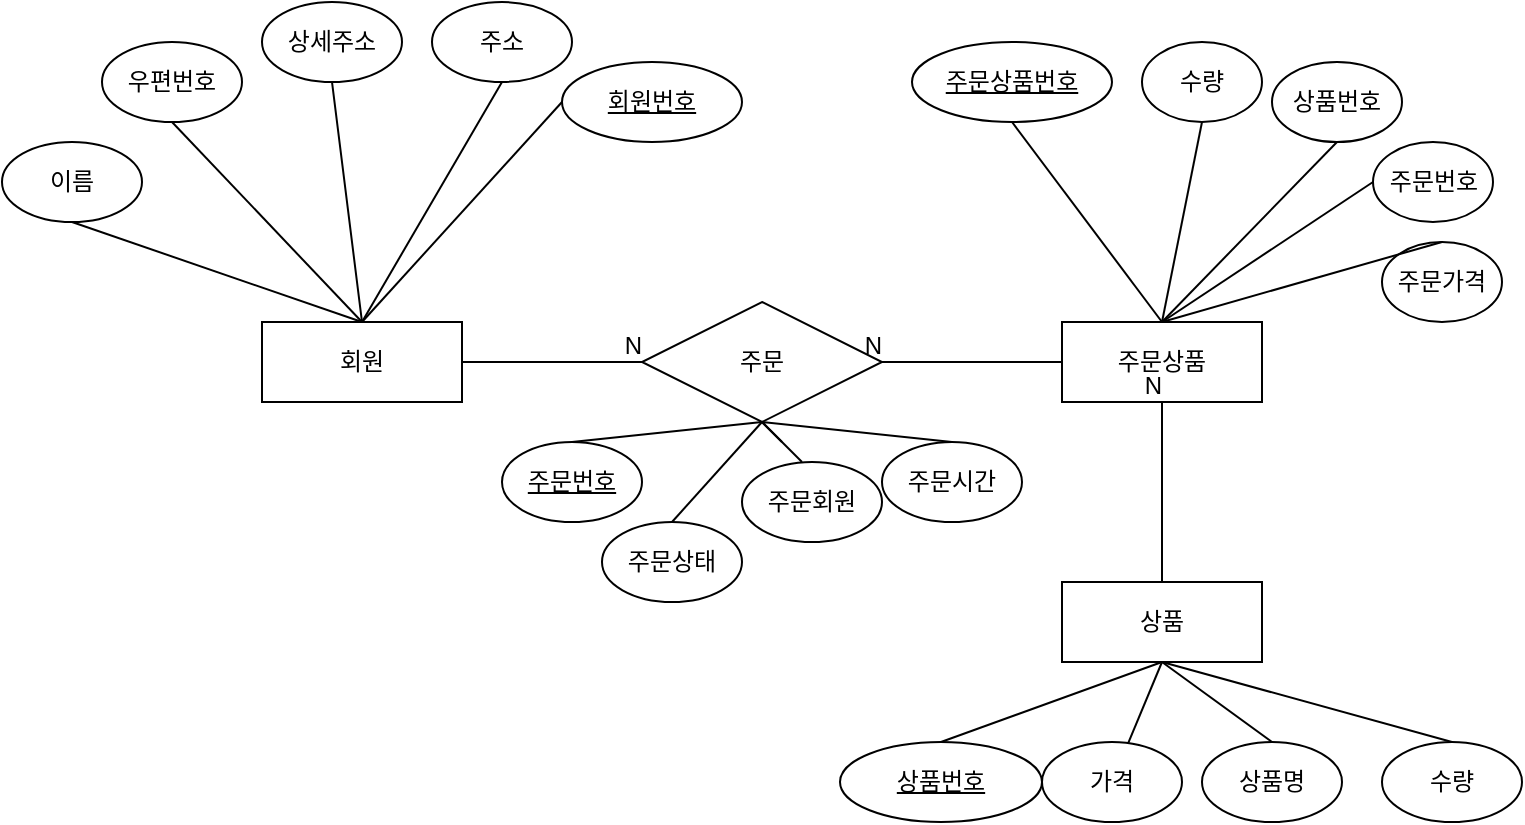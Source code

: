 <mxfile>
    <diagram id="DZ_O7o1M8NbyQAFm1BKd" name="개념적 설계">
        <mxGraphModel dx="1418" dy="1846" grid="1" gridSize="10" guides="1" tooltips="1" connect="1" arrows="1" fold="1" page="1" pageScale="1" pageWidth="850" pageHeight="1100" math="0" shadow="0">
            <root>
                <mxCell id="0"/>
                <mxCell id="1" parent="0"/>
                <mxCell id="2" value="회원" style="whiteSpace=wrap;html=1;align=center;" parent="1" vertex="1">
                    <mxGeometry y="-550" width="100" height="40" as="geometry"/>
                </mxCell>
                <mxCell id="4" value="회원번호" style="ellipse;whiteSpace=wrap;html=1;align=center;fontStyle=4;direction=south;" parent="1" vertex="1">
                    <mxGeometry x="150" y="-680" width="90" height="40" as="geometry"/>
                </mxCell>
                <mxCell id="5" value="" style="endArrow=none;html=1;rounded=0;exitX=0.5;exitY=1;exitDx=0;exitDy=0;entryX=0.5;entryY=0;entryDx=0;entryDy=0;" parent="1" source="4" target="2" edge="1">
                    <mxGeometry relative="1" as="geometry">
                        <mxPoint x="-40" y="-630" as="sourcePoint"/>
                        <mxPoint x="120" y="-630" as="targetPoint"/>
                    </mxGeometry>
                </mxCell>
                <mxCell id="10" value="상세주소" style="ellipse;whiteSpace=wrap;html=1;align=center;" parent="1" vertex="1">
                    <mxGeometry y="-710" width="70" height="40" as="geometry"/>
                </mxCell>
                <mxCell id="11" value="우편번호" style="ellipse;whiteSpace=wrap;html=1;align=center;" parent="1" vertex="1">
                    <mxGeometry x="-80" y="-690" width="70" height="40" as="geometry"/>
                </mxCell>
                <mxCell id="12" value="이름" style="ellipse;whiteSpace=wrap;html=1;align=center;" parent="1" vertex="1">
                    <mxGeometry x="-130" y="-640" width="70" height="40" as="geometry"/>
                </mxCell>
                <mxCell id="13" value="주소" style="ellipse;whiteSpace=wrap;html=1;align=center;" parent="1" vertex="1">
                    <mxGeometry x="85" y="-710" width="70" height="40" as="geometry"/>
                </mxCell>
                <mxCell id="15" value="" style="endArrow=none;html=1;rounded=0;exitX=0.5;exitY=0;exitDx=0;exitDy=0;entryX=0.5;entryY=1;entryDx=0;entryDy=0;" parent="1" source="2" target="13" edge="1">
                    <mxGeometry relative="1" as="geometry">
                        <mxPoint x="120" y="-400" as="sourcePoint"/>
                        <mxPoint x="280" y="-400" as="targetPoint"/>
                    </mxGeometry>
                </mxCell>
                <mxCell id="16" value="" style="endArrow=none;html=1;rounded=0;entryX=0.5;entryY=1;entryDx=0;entryDy=0;exitX=0.5;exitY=0;exitDx=0;exitDy=0;" parent="1" source="2" target="10" edge="1">
                    <mxGeometry relative="1" as="geometry">
                        <mxPoint x="30" y="-660" as="sourcePoint"/>
                        <mxPoint x="155" y="-630" as="targetPoint"/>
                    </mxGeometry>
                </mxCell>
                <mxCell id="17" value="" style="endArrow=none;html=1;rounded=0;exitX=0.5;exitY=1;exitDx=0;exitDy=0;entryX=0.5;entryY=0;entryDx=0;entryDy=0;" parent="1" source="12" target="2" edge="1">
                    <mxGeometry relative="1" as="geometry">
                        <mxPoint x="-100" y="-640" as="sourcePoint"/>
                        <mxPoint x="15" y="-620" as="targetPoint"/>
                    </mxGeometry>
                </mxCell>
                <mxCell id="20" value="" style="endArrow=none;html=1;rounded=0;entryX=0.5;entryY=1;entryDx=0;entryDy=0;exitX=0.5;exitY=0;exitDx=0;exitDy=0;" parent="1" source="2" target="11" edge="1">
                    <mxGeometry relative="1" as="geometry">
                        <mxPoint x="30" y="-660" as="sourcePoint"/>
                        <mxPoint x="280" y="-400" as="targetPoint"/>
                    </mxGeometry>
                </mxCell>
                <mxCell id="21" value="상품" style="whiteSpace=wrap;html=1;align=center;" parent="1" vertex="1">
                    <mxGeometry x="400" y="-420" width="100" height="40" as="geometry"/>
                </mxCell>
                <mxCell id="22" value="상품번호" style="ellipse;whiteSpace=wrap;html=1;align=center;fontStyle=4;" parent="1" vertex="1">
                    <mxGeometry x="289" y="-340" width="101" height="40" as="geometry"/>
                </mxCell>
                <mxCell id="24" value="상품명" style="ellipse;whiteSpace=wrap;html=1;align=center;" parent="1" vertex="1">
                    <mxGeometry x="470" y="-340" width="70" height="40" as="geometry"/>
                </mxCell>
                <mxCell id="25" value="수량" style="ellipse;whiteSpace=wrap;html=1;align=center;" parent="1" vertex="1">
                    <mxGeometry x="560" y="-340" width="70" height="40" as="geometry"/>
                </mxCell>
                <mxCell id="30" value="" style="endArrow=none;html=1;rounded=0;exitX=0.5;exitY=0;exitDx=0;exitDy=0;entryX=0.5;entryY=1;entryDx=0;entryDy=0;" parent="1" source="22" target="21" edge="1">
                    <mxGeometry relative="1" as="geometry">
                        <mxPoint x="161" y="-271" as="sourcePoint"/>
                        <mxPoint x="321" y="-271" as="targetPoint"/>
                    </mxGeometry>
                </mxCell>
                <mxCell id="31" value="" style="endArrow=none;html=1;rounded=0;entryX=0.5;entryY=0;entryDx=0;entryDy=0;exitX=0.5;exitY=1;exitDx=0;exitDy=0;" parent="1" source="21" target="25" edge="1">
                    <mxGeometry relative="1" as="geometry">
                        <mxPoint x="550" y="-370" as="sourcePoint"/>
                        <mxPoint x="526" y="-250" as="targetPoint"/>
                    </mxGeometry>
                </mxCell>
                <mxCell id="32" value="" style="endArrow=none;html=1;rounded=0;exitX=0.5;exitY=0;exitDx=0;exitDy=0;entryX=0.5;entryY=1;entryDx=0;entryDy=0;" parent="1" source="24" target="21" edge="1">
                    <mxGeometry relative="1" as="geometry">
                        <mxPoint x="371" y="-260" as="sourcePoint"/>
                        <mxPoint x="416" y="-270" as="targetPoint"/>
                    </mxGeometry>
                </mxCell>
                <mxCell id="33" value="가격" style="ellipse;whiteSpace=wrap;html=1;align=center;" parent="1" vertex="1">
                    <mxGeometry x="390" y="-340" width="70" height="40" as="geometry"/>
                </mxCell>
                <mxCell id="34" value="" style="endArrow=none;html=1;rounded=0;entryX=0.5;entryY=1;entryDx=0;entryDy=0;" parent="1" source="33" target="21" edge="1">
                    <mxGeometry relative="1" as="geometry">
                        <mxPoint x="336" y="-240" as="sourcePoint"/>
                        <mxPoint x="421" y="-250" as="targetPoint"/>
                    </mxGeometry>
                </mxCell>
                <mxCell id="35" value="주문" style="shape=rhombus;perimeter=rhombusPerimeter;whiteSpace=wrap;html=1;align=center;" parent="1" vertex="1">
                    <mxGeometry x="190" y="-560" width="120" height="60" as="geometry"/>
                </mxCell>
                <mxCell id="36" value="주문상품" style="whiteSpace=wrap;html=1;align=center;" parent="1" vertex="1">
                    <mxGeometry x="400" y="-550" width="100" height="40" as="geometry"/>
                </mxCell>
                <mxCell id="37" value="주문상품번호" style="ellipse;whiteSpace=wrap;html=1;align=center;fontStyle=4;" parent="1" vertex="1">
                    <mxGeometry x="325" y="-690" width="100" height="40" as="geometry"/>
                </mxCell>
                <mxCell id="38" value="상품번호" style="ellipse;whiteSpace=wrap;html=1;align=center;" parent="1" vertex="1">
                    <mxGeometry x="505" y="-680" width="65" height="40" as="geometry"/>
                </mxCell>
                <mxCell id="39" value="주문가격" style="ellipse;whiteSpace=wrap;html=1;align=center;" parent="1" vertex="1">
                    <mxGeometry x="560" y="-590" width="60" height="40" as="geometry"/>
                </mxCell>
                <mxCell id="40" value="수량" style="ellipse;whiteSpace=wrap;html=1;align=center;" parent="1" vertex="1">
                    <mxGeometry x="440" y="-690" width="60" height="40" as="geometry"/>
                </mxCell>
                <mxCell id="41" value="" style="endArrow=none;html=1;rounded=0;exitX=0.5;exitY=1;exitDx=0;exitDy=0;entryX=0.5;entryY=0;entryDx=0;entryDy=0;" parent="1" source="37" target="36" edge="1">
                    <mxGeometry relative="1" as="geometry">
                        <mxPoint x="355.5" y="-669.95" as="sourcePoint"/>
                        <mxPoint x="421" y="-550" as="targetPoint"/>
                    </mxGeometry>
                </mxCell>
                <mxCell id="42" value="" style="endArrow=none;html=1;rounded=0;exitX=0.5;exitY=0;exitDx=0;exitDy=0;entryX=0.5;entryY=1;entryDx=0;entryDy=0;" parent="1" source="36" target="40" edge="1">
                    <mxGeometry relative="1" as="geometry">
                        <mxPoint x="205.5" y="-569.95" as="sourcePoint"/>
                        <mxPoint x="205.5" y="-539.95" as="targetPoint"/>
                    </mxGeometry>
                </mxCell>
                <mxCell id="43" value="주문번호" style="ellipse;whiteSpace=wrap;html=1;align=center;" parent="1" vertex="1">
                    <mxGeometry x="555.5" y="-640" width="60" height="40" as="geometry"/>
                </mxCell>
                <mxCell id="44" value="" style="endArrow=none;html=1;rounded=0;entryX=0.5;entryY=1;entryDx=0;entryDy=0;exitX=0.5;exitY=0;exitDx=0;exitDy=0;" parent="1" source="36" target="38" edge="1">
                    <mxGeometry relative="1" as="geometry">
                        <mxPoint x="450" y="-510" as="sourcePoint"/>
                        <mxPoint x="55.5" y="-459.95" as="targetPoint"/>
                    </mxGeometry>
                </mxCell>
                <mxCell id="45" value="" style="endArrow=none;html=1;rounded=0;entryX=0;entryY=0.5;entryDx=0;entryDy=0;exitX=0.5;exitY=0;exitDx=0;exitDy=0;" parent="1" source="36" target="43" edge="1">
                    <mxGeometry relative="1" as="geometry">
                        <mxPoint x="195.5" y="-509.95" as="sourcePoint"/>
                        <mxPoint x="133" y="-459.95" as="targetPoint"/>
                    </mxGeometry>
                </mxCell>
                <mxCell id="46" value="" style="endArrow=none;html=1;rounded=0;entryX=0.5;entryY=0;entryDx=0;entryDy=0;exitX=0.5;exitY=0;exitDx=0;exitDy=0;" parent="1" source="36" target="39" edge="1">
                    <mxGeometry relative="1" as="geometry">
                        <mxPoint x="195.5" y="-509.95" as="sourcePoint"/>
                        <mxPoint x="215.5" y="-459.95" as="targetPoint"/>
                    </mxGeometry>
                </mxCell>
                <mxCell id="54" value="" style="endArrow=none;html=1;rounded=0;exitX=0;exitY=0.5;exitDx=0;exitDy=0;entryX=1;entryY=0.5;entryDx=0;entryDy=0;" parent="1" source="36" target="35" edge="1">
                    <mxGeometry relative="1" as="geometry">
                        <mxPoint x="120" y="-400" as="sourcePoint"/>
                        <mxPoint x="200" y="-420" as="targetPoint"/>
                    </mxGeometry>
                </mxCell>
                <mxCell id="55" value="N" style="resizable=0;html=1;align=right;verticalAlign=bottom;" parent="54" connectable="0" vertex="1">
                    <mxGeometry x="1" relative="1" as="geometry"/>
                </mxCell>
                <mxCell id="59" value="" style="endArrow=none;html=1;rounded=0;exitX=1;exitY=0.5;exitDx=0;exitDy=0;entryX=0;entryY=0.5;entryDx=0;entryDy=0;" parent="1" source="2" target="35" edge="1">
                    <mxGeometry relative="1" as="geometry">
                        <mxPoint x="85" y="-390" as="sourcePoint"/>
                        <mxPoint x="75" y="-480" as="targetPoint"/>
                    </mxGeometry>
                </mxCell>
                <mxCell id="60" value="N" style="resizable=0;html=1;align=right;verticalAlign=bottom;" parent="59" connectable="0" vertex="1">
                    <mxGeometry x="1" relative="1" as="geometry"/>
                </mxCell>
                <mxCell id="61" value="주문회원" style="ellipse;whiteSpace=wrap;html=1;align=center;" parent="1" vertex="1">
                    <mxGeometry x="240" y="-480" width="70" height="40" as="geometry"/>
                </mxCell>
                <mxCell id="62" value="주문시간" style="ellipse;whiteSpace=wrap;html=1;align=center;" parent="1" vertex="1">
                    <mxGeometry x="310" y="-490" width="70" height="40" as="geometry"/>
                </mxCell>
                <mxCell id="63" value="주문번호" style="ellipse;whiteSpace=wrap;html=1;align=center;fontStyle=4;direction=south;" parent="1" vertex="1">
                    <mxGeometry x="120" y="-490" width="70" height="40" as="geometry"/>
                </mxCell>
                <mxCell id="64" value="주문상태" style="ellipse;whiteSpace=wrap;html=1;align=center;" parent="1" vertex="1">
                    <mxGeometry x="170" y="-450" width="70" height="40" as="geometry"/>
                </mxCell>
                <mxCell id="Ew06TjT9QzIT3rsFXM45-64" value="" style="endArrow=none;html=1;rounded=0;exitX=0.5;exitY=1;exitDx=0;exitDy=0;entryX=0;entryY=0.5;entryDx=0;entryDy=0;" parent="1" source="35" target="63" edge="1">
                    <mxGeometry relative="1" as="geometry">
                        <mxPoint x="170" y="-400" as="sourcePoint"/>
                        <mxPoint x="70" y="-290" as="targetPoint"/>
                    </mxGeometry>
                </mxCell>
                <mxCell id="Ew06TjT9QzIT3rsFXM45-65" value="" style="endArrow=none;html=1;rounded=0;exitX=0.5;exitY=1;exitDx=0;exitDy=0;entryX=0.5;entryY=0;entryDx=0;entryDy=0;" parent="1" source="35" target="64" edge="1">
                    <mxGeometry relative="1" as="geometry">
                        <mxPoint x="260" y="-490" as="sourcePoint"/>
                        <mxPoint x="165" y="-480" as="targetPoint"/>
                    </mxGeometry>
                </mxCell>
                <mxCell id="Ew06TjT9QzIT3rsFXM45-66" value="" style="endArrow=none;html=1;rounded=0;exitX=0.5;exitY=1;exitDx=0;exitDy=0;" parent="1" source="35" edge="1">
                    <mxGeometry relative="1" as="geometry">
                        <mxPoint x="260" y="-490" as="sourcePoint"/>
                        <mxPoint x="270" y="-480" as="targetPoint"/>
                        <Array as="points">
                            <mxPoint x="260" y="-490"/>
                        </Array>
                    </mxGeometry>
                </mxCell>
                <mxCell id="Ew06TjT9QzIT3rsFXM45-67" value="" style="endArrow=none;html=1;rounded=0;exitX=0.5;exitY=1;exitDx=0;exitDy=0;entryX=0.5;entryY=0;entryDx=0;entryDy=0;" parent="1" target="62" edge="1">
                    <mxGeometry relative="1" as="geometry">
                        <mxPoint x="260" y="-490" as="sourcePoint"/>
                        <mxPoint x="285" y="-470" as="targetPoint"/>
                        <Array as="points">
                            <mxPoint x="250" y="-500"/>
                        </Array>
                    </mxGeometry>
                </mxCell>
                <mxCell id="DD4lhQ2VA8BRzrnpvD0o-69" value="" style="endArrow=none;html=1;rounded=0;exitX=0.5;exitY=0;exitDx=0;exitDy=0;entryX=0.5;entryY=1;entryDx=0;entryDy=0;" parent="1" source="21" target="36" edge="1">
                    <mxGeometry relative="1" as="geometry">
                        <mxPoint x="450" y="-470.5" as="sourcePoint"/>
                        <mxPoint x="450" y="-490" as="targetPoint"/>
                    </mxGeometry>
                </mxCell>
                <mxCell id="DD4lhQ2VA8BRzrnpvD0o-70" value="N" style="resizable=0;html=1;align=right;verticalAlign=bottom;" parent="DD4lhQ2VA8BRzrnpvD0o-69" connectable="0" vertex="1">
                    <mxGeometry x="1" relative="1" as="geometry"/>
                </mxCell>
            </root>
        </mxGraphModel>
    </diagram>
    <diagram id="utrIQKYxM-jpb5ZxT2TN" name="논리적 설계">
        <mxGraphModel dx="876" dy="746" grid="1" gridSize="10" guides="1" tooltips="1" connect="1" arrows="1" fold="1" page="1" pageScale="1" pageWidth="850" pageHeight="1100" math="0" shadow="0">
            <root>
                <mxCell id="0"/>
                <mxCell id="1" parent="0"/>
                <mxCell id="LXQ0El916hKiQ5a6mmpr-1" value="회원" style="shape=table;startSize=30;container=1;collapsible=1;childLayout=tableLayout;fixedRows=1;rowLines=0;fontStyle=1;align=center;resizeLast=1;" parent="1" vertex="1">
                    <mxGeometry x="60" y="80" width="150" height="180" as="geometry"/>
                </mxCell>
                <mxCell id="LXQ0El916hKiQ5a6mmpr-2" value="" style="shape=tableRow;horizontal=0;startSize=0;swimlaneHead=0;swimlaneBody=0;fillColor=none;collapsible=0;dropTarget=0;points=[[0,0.5],[1,0.5]];portConstraint=eastwest;top=0;left=0;right=0;bottom=0;" parent="LXQ0El916hKiQ5a6mmpr-1" vertex="1">
                    <mxGeometry y="30" width="150" height="30" as="geometry"/>
                </mxCell>
                <mxCell id="LXQ0El916hKiQ5a6mmpr-3" value="PK" style="shape=partialRectangle;connectable=0;fillColor=none;top=0;left=0;bottom=0;right=0;fontStyle=1;overflow=hidden;" parent="LXQ0El916hKiQ5a6mmpr-2" vertex="1">
                    <mxGeometry width="60" height="30" as="geometry">
                        <mxRectangle width="60" height="30" as="alternateBounds"/>
                    </mxGeometry>
                </mxCell>
                <mxCell id="LXQ0El916hKiQ5a6mmpr-4" value="회원번호" style="shape=partialRectangle;connectable=0;fillColor=none;top=0;left=0;bottom=0;right=0;align=left;spacingLeft=6;fontStyle=5;overflow=hidden;" parent="LXQ0El916hKiQ5a6mmpr-2" vertex="1">
                    <mxGeometry x="60" width="90" height="30" as="geometry">
                        <mxRectangle width="90" height="30" as="alternateBounds"/>
                    </mxGeometry>
                </mxCell>
                <mxCell id="LXQ0El916hKiQ5a6mmpr-8" value="" style="shape=tableRow;horizontal=0;startSize=0;swimlaneHead=0;swimlaneBody=0;fillColor=none;collapsible=0;dropTarget=0;points=[[0,0.5],[1,0.5]];portConstraint=eastwest;top=0;left=0;right=0;bottom=0;" parent="LXQ0El916hKiQ5a6mmpr-1" vertex="1">
                    <mxGeometry y="60" width="150" height="30" as="geometry"/>
                </mxCell>
                <mxCell id="LXQ0El916hKiQ5a6mmpr-9" value="" style="shape=partialRectangle;connectable=0;fillColor=none;top=0;left=0;bottom=0;right=0;editable=1;overflow=hidden;" parent="LXQ0El916hKiQ5a6mmpr-8" vertex="1">
                    <mxGeometry width="60" height="30" as="geometry">
                        <mxRectangle width="60" height="30" as="alternateBounds"/>
                    </mxGeometry>
                </mxCell>
                <mxCell id="LXQ0El916hKiQ5a6mmpr-10" value="이름        " style="shape=partialRectangle;connectable=0;fillColor=none;top=0;left=0;bottom=0;right=0;align=left;spacingLeft=6;overflow=hidden;" parent="LXQ0El916hKiQ5a6mmpr-8" vertex="1">
                    <mxGeometry x="60" width="90" height="30" as="geometry">
                        <mxRectangle width="90" height="30" as="alternateBounds"/>
                    </mxGeometry>
                </mxCell>
                <mxCell id="LXQ0El916hKiQ5a6mmpr-11" value="" style="shape=tableRow;horizontal=0;startSize=0;swimlaneHead=0;swimlaneBody=0;fillColor=none;collapsible=0;dropTarget=0;points=[[0,0.5],[1,0.5]];portConstraint=eastwest;top=0;left=0;right=0;bottom=0;" parent="LXQ0El916hKiQ5a6mmpr-1" vertex="1">
                    <mxGeometry y="90" width="150" height="30" as="geometry"/>
                </mxCell>
                <mxCell id="LXQ0El916hKiQ5a6mmpr-12" value="" style="shape=partialRectangle;connectable=0;fillColor=none;top=0;left=0;bottom=0;right=0;editable=1;overflow=hidden;" parent="LXQ0El916hKiQ5a6mmpr-11" vertex="1">
                    <mxGeometry width="60" height="30" as="geometry">
                        <mxRectangle width="60" height="30" as="alternateBounds"/>
                    </mxGeometry>
                </mxCell>
                <mxCell id="LXQ0El916hKiQ5a6mmpr-13" value="우편번호" style="shape=partialRectangle;connectable=0;fillColor=none;top=0;left=0;bottom=0;right=0;align=left;spacingLeft=6;overflow=hidden;" parent="LXQ0El916hKiQ5a6mmpr-11" vertex="1">
                    <mxGeometry x="60" width="90" height="30" as="geometry">
                        <mxRectangle width="90" height="30" as="alternateBounds"/>
                    </mxGeometry>
                </mxCell>
                <mxCell id="LXQ0El916hKiQ5a6mmpr-14" value="" style="shape=tableRow;horizontal=0;startSize=0;swimlaneHead=0;swimlaneBody=0;fillColor=none;collapsible=0;dropTarget=0;points=[[0,0.5],[1,0.5]];portConstraint=eastwest;top=0;left=0;right=0;bottom=0;" parent="LXQ0El916hKiQ5a6mmpr-1" vertex="1">
                    <mxGeometry y="120" width="150" height="30" as="geometry"/>
                </mxCell>
                <mxCell id="LXQ0El916hKiQ5a6mmpr-15" value="" style="shape=partialRectangle;connectable=0;fillColor=none;top=0;left=0;bottom=0;right=0;editable=1;overflow=hidden;" parent="LXQ0El916hKiQ5a6mmpr-14" vertex="1">
                    <mxGeometry width="60" height="30" as="geometry">
                        <mxRectangle width="60" height="30" as="alternateBounds"/>
                    </mxGeometry>
                </mxCell>
                <mxCell id="LXQ0El916hKiQ5a6mmpr-16" value="주소" style="shape=partialRectangle;connectable=0;fillColor=none;top=0;left=0;bottom=0;right=0;align=left;spacingLeft=6;overflow=hidden;" parent="LXQ0El916hKiQ5a6mmpr-14" vertex="1">
                    <mxGeometry x="60" width="90" height="30" as="geometry">
                        <mxRectangle width="90" height="30" as="alternateBounds"/>
                    </mxGeometry>
                </mxCell>
                <mxCell id="LXQ0El916hKiQ5a6mmpr-17" value="" style="shape=tableRow;horizontal=0;startSize=0;swimlaneHead=0;swimlaneBody=0;fillColor=none;collapsible=0;dropTarget=0;points=[[0,0.5],[1,0.5]];portConstraint=eastwest;top=0;left=0;right=0;bottom=0;" parent="LXQ0El916hKiQ5a6mmpr-1" vertex="1">
                    <mxGeometry y="150" width="150" height="30" as="geometry"/>
                </mxCell>
                <mxCell id="LXQ0El916hKiQ5a6mmpr-18" value="" style="shape=partialRectangle;connectable=0;fillColor=none;top=0;left=0;bottom=0;right=0;editable=1;overflow=hidden;" parent="LXQ0El916hKiQ5a6mmpr-17" vertex="1">
                    <mxGeometry width="60" height="30" as="geometry">
                        <mxRectangle width="60" height="30" as="alternateBounds"/>
                    </mxGeometry>
                </mxCell>
                <mxCell id="LXQ0El916hKiQ5a6mmpr-19" value="상세주소" style="shape=partialRectangle;connectable=0;fillColor=none;top=0;left=0;bottom=0;right=0;align=left;spacingLeft=6;overflow=hidden;" parent="LXQ0El916hKiQ5a6mmpr-17" vertex="1">
                    <mxGeometry x="60" width="90" height="30" as="geometry">
                        <mxRectangle width="90" height="30" as="alternateBounds"/>
                    </mxGeometry>
                </mxCell>
                <mxCell id="Wt8_j1Ff-548s8CQaL8l-17" value="주문" style="shape=table;startSize=30;container=1;collapsible=1;childLayout=tableLayout;fixedRows=1;rowLines=0;fontStyle=1;align=center;resizeLast=1;" parent="1" vertex="1">
                    <mxGeometry x="270" y="80" width="140" height="150" as="geometry"/>
                </mxCell>
                <mxCell id="Wt8_j1Ff-548s8CQaL8l-18" value="" style="shape=tableRow;horizontal=0;startSize=0;swimlaneHead=0;swimlaneBody=0;fillColor=none;collapsible=0;dropTarget=0;points=[[0,0.5],[1,0.5]];portConstraint=eastwest;top=0;left=0;right=0;bottom=0;" parent="Wt8_j1Ff-548s8CQaL8l-17" vertex="1">
                    <mxGeometry y="30" width="140" height="30" as="geometry"/>
                </mxCell>
                <mxCell id="Wt8_j1Ff-548s8CQaL8l-19" value="PK" style="shape=partialRectangle;connectable=0;fillColor=none;top=0;left=0;bottom=0;right=0;fontStyle=1;overflow=hidden;" parent="Wt8_j1Ff-548s8CQaL8l-18" vertex="1">
                    <mxGeometry width="60" height="30" as="geometry">
                        <mxRectangle width="60" height="30" as="alternateBounds"/>
                    </mxGeometry>
                </mxCell>
                <mxCell id="Wt8_j1Ff-548s8CQaL8l-20" value="주문번호" style="shape=partialRectangle;connectable=0;fillColor=none;top=0;left=0;bottom=0;right=0;align=left;spacingLeft=6;fontStyle=5;overflow=hidden;" parent="Wt8_j1Ff-548s8CQaL8l-18" vertex="1">
                    <mxGeometry x="60" width="80" height="30" as="geometry">
                        <mxRectangle width="80" height="30" as="alternateBounds"/>
                    </mxGeometry>
                </mxCell>
                <mxCell id="Zm5mF7UAVqmUPcfcxcWZ-1" value="" style="shape=tableRow;horizontal=0;startSize=0;swimlaneHead=0;swimlaneBody=0;fillColor=none;collapsible=0;dropTarget=0;points=[[0,0.5],[1,0.5]];portConstraint=eastwest;top=0;left=0;right=0;bottom=0;" parent="Wt8_j1Ff-548s8CQaL8l-17" vertex="1">
                    <mxGeometry y="60" width="140" height="30" as="geometry"/>
                </mxCell>
                <mxCell id="Zm5mF7UAVqmUPcfcxcWZ-2" value="FK" style="shape=partialRectangle;connectable=0;fillColor=none;top=0;left=0;bottom=0;right=0;fontStyle=1;overflow=hidden;" parent="Zm5mF7UAVqmUPcfcxcWZ-1" vertex="1">
                    <mxGeometry width="60" height="30" as="geometry">
                        <mxRectangle width="60" height="30" as="alternateBounds"/>
                    </mxGeometry>
                </mxCell>
                <mxCell id="Zm5mF7UAVqmUPcfcxcWZ-3" value="회원번호" style="shape=partialRectangle;connectable=0;fillColor=none;top=0;left=0;bottom=0;right=0;align=left;spacingLeft=6;fontStyle=5;overflow=hidden;" parent="Zm5mF7UAVqmUPcfcxcWZ-1" vertex="1">
                    <mxGeometry x="60" width="80" height="30" as="geometry">
                        <mxRectangle width="80" height="30" as="alternateBounds"/>
                    </mxGeometry>
                </mxCell>
                <mxCell id="Wt8_j1Ff-548s8CQaL8l-24" value="" style="shape=tableRow;horizontal=0;startSize=0;swimlaneHead=0;swimlaneBody=0;fillColor=none;collapsible=0;dropTarget=0;points=[[0,0.5],[1,0.5]];portConstraint=eastwest;top=0;left=0;right=0;bottom=0;" parent="Wt8_j1Ff-548s8CQaL8l-17" vertex="1">
                    <mxGeometry y="90" width="140" height="30" as="geometry"/>
                </mxCell>
                <mxCell id="Wt8_j1Ff-548s8CQaL8l-25" value="" style="shape=partialRectangle;connectable=0;fillColor=none;top=0;left=0;bottom=0;right=0;editable=1;overflow=hidden;" parent="Wt8_j1Ff-548s8CQaL8l-24" vertex="1">
                    <mxGeometry width="60" height="30" as="geometry">
                        <mxRectangle width="60" height="30" as="alternateBounds"/>
                    </mxGeometry>
                </mxCell>
                <mxCell id="Wt8_j1Ff-548s8CQaL8l-26" value="주문시간" style="shape=partialRectangle;connectable=0;fillColor=none;top=0;left=0;bottom=0;right=0;align=left;spacingLeft=6;overflow=hidden;" parent="Wt8_j1Ff-548s8CQaL8l-24" vertex="1">
                    <mxGeometry x="60" width="80" height="30" as="geometry">
                        <mxRectangle width="80" height="30" as="alternateBounds"/>
                    </mxGeometry>
                </mxCell>
                <mxCell id="Wt8_j1Ff-548s8CQaL8l-27" value="" style="shape=tableRow;horizontal=0;startSize=0;swimlaneHead=0;swimlaneBody=0;fillColor=none;collapsible=0;dropTarget=0;points=[[0,0.5],[1,0.5]];portConstraint=eastwest;top=0;left=0;right=0;bottom=0;" parent="Wt8_j1Ff-548s8CQaL8l-17" vertex="1">
                    <mxGeometry y="120" width="140" height="30" as="geometry"/>
                </mxCell>
                <mxCell id="Wt8_j1Ff-548s8CQaL8l-28" value="" style="shape=partialRectangle;connectable=0;fillColor=none;top=0;left=0;bottom=0;right=0;editable=1;overflow=hidden;" parent="Wt8_j1Ff-548s8CQaL8l-27" vertex="1">
                    <mxGeometry width="60" height="30" as="geometry">
                        <mxRectangle width="60" height="30" as="alternateBounds"/>
                    </mxGeometry>
                </mxCell>
                <mxCell id="Wt8_j1Ff-548s8CQaL8l-29" value="주문상태" style="shape=partialRectangle;connectable=0;fillColor=none;top=0;left=0;bottom=0;right=0;align=left;spacingLeft=6;overflow=hidden;" parent="Wt8_j1Ff-548s8CQaL8l-27" vertex="1">
                    <mxGeometry x="60" width="80" height="30" as="geometry">
                        <mxRectangle width="80" height="30" as="alternateBounds"/>
                    </mxGeometry>
                </mxCell>
                <mxCell id="Zm5mF7UAVqmUPcfcxcWZ-4" value="주문상품" style="shape=table;startSize=30;container=1;collapsible=1;childLayout=tableLayout;fixedRows=1;rowLines=0;fontStyle=1;align=center;resizeLast=1;" parent="1" vertex="1">
                    <mxGeometry x="470" y="80" width="160" height="180" as="geometry"/>
                </mxCell>
                <mxCell id="Zm5mF7UAVqmUPcfcxcWZ-5" value="" style="shape=tableRow;horizontal=0;startSize=0;swimlaneHead=0;swimlaneBody=0;fillColor=none;collapsible=0;dropTarget=0;points=[[0,0.5],[1,0.5]];portConstraint=eastwest;top=0;left=0;right=0;bottom=0;" parent="Zm5mF7UAVqmUPcfcxcWZ-4" vertex="1">
                    <mxGeometry y="30" width="160" height="30" as="geometry"/>
                </mxCell>
                <mxCell id="Zm5mF7UAVqmUPcfcxcWZ-6" value="PK" style="shape=partialRectangle;connectable=0;fillColor=none;top=0;left=0;bottom=0;right=0;fontStyle=1;overflow=hidden;" parent="Zm5mF7UAVqmUPcfcxcWZ-5" vertex="1">
                    <mxGeometry width="60" height="30" as="geometry">
                        <mxRectangle width="60" height="30" as="alternateBounds"/>
                    </mxGeometry>
                </mxCell>
                <mxCell id="Zm5mF7UAVqmUPcfcxcWZ-7" value="주문상품번호" style="shape=partialRectangle;connectable=0;fillColor=none;top=0;left=0;bottom=0;right=0;align=left;spacingLeft=6;fontStyle=5;overflow=hidden;" parent="Zm5mF7UAVqmUPcfcxcWZ-5" vertex="1">
                    <mxGeometry x="60" width="100" height="30" as="geometry">
                        <mxRectangle width="100" height="30" as="alternateBounds"/>
                    </mxGeometry>
                </mxCell>
                <mxCell id="Zm5mF7UAVqmUPcfcxcWZ-8" value="" style="shape=tableRow;horizontal=0;startSize=0;swimlaneHead=0;swimlaneBody=0;fillColor=none;collapsible=0;dropTarget=0;points=[[0,0.5],[1,0.5]];portConstraint=eastwest;top=0;left=0;right=0;bottom=0;strokeColor=#000000;" parent="Zm5mF7UAVqmUPcfcxcWZ-4" vertex="1">
                    <mxGeometry y="60" width="160" height="30" as="geometry"/>
                </mxCell>
                <mxCell id="Zm5mF7UAVqmUPcfcxcWZ-9" value="FK" style="shape=partialRectangle;connectable=0;fillColor=none;top=0;left=0;bottom=0;right=0;fontStyle=1;overflow=hidden;" parent="Zm5mF7UAVqmUPcfcxcWZ-8" vertex="1">
                    <mxGeometry width="60" height="30" as="geometry">
                        <mxRectangle width="60" height="30" as="alternateBounds"/>
                    </mxGeometry>
                </mxCell>
                <mxCell id="Zm5mF7UAVqmUPcfcxcWZ-10" value="주문번호" style="shape=partialRectangle;connectable=0;fillColor=none;top=0;left=0;bottom=0;right=0;align=left;spacingLeft=6;fontStyle=5;overflow=hidden;" parent="Zm5mF7UAVqmUPcfcxcWZ-8" vertex="1">
                    <mxGeometry x="60" width="100" height="30" as="geometry">
                        <mxRectangle width="100" height="30" as="alternateBounds"/>
                    </mxGeometry>
                </mxCell>
                <mxCell id="59L9yjCREEZhu9o8M-sG-1" value="" style="shape=tableRow;horizontal=0;startSize=0;swimlaneHead=0;swimlaneBody=0;fillColor=none;collapsible=0;dropTarget=0;points=[[0,0.5],[1,0.5]];portConstraint=eastwest;top=0;left=0;right=0;bottom=0;" parent="Zm5mF7UAVqmUPcfcxcWZ-4" vertex="1">
                    <mxGeometry y="90" width="160" height="30" as="geometry"/>
                </mxCell>
                <mxCell id="59L9yjCREEZhu9o8M-sG-2" value="FK" style="shape=partialRectangle;connectable=0;fillColor=none;top=0;left=0;bottom=0;right=0;fontStyle=1;overflow=hidden;" parent="59L9yjCREEZhu9o8M-sG-1" vertex="1">
                    <mxGeometry width="60" height="30" as="geometry">
                        <mxRectangle width="60" height="30" as="alternateBounds"/>
                    </mxGeometry>
                </mxCell>
                <mxCell id="59L9yjCREEZhu9o8M-sG-3" value="상품번호" style="shape=partialRectangle;connectable=0;fillColor=none;top=0;left=0;bottom=0;right=0;align=left;spacingLeft=6;fontStyle=5;overflow=hidden;" parent="59L9yjCREEZhu9o8M-sG-1" vertex="1">
                    <mxGeometry x="60" width="100" height="30" as="geometry">
                        <mxRectangle width="100" height="30" as="alternateBounds"/>
                    </mxGeometry>
                </mxCell>
                <mxCell id="Zm5mF7UAVqmUPcfcxcWZ-11" value="" style="shape=tableRow;horizontal=0;startSize=0;swimlaneHead=0;swimlaneBody=0;fillColor=none;collapsible=0;dropTarget=0;points=[[0,0.5],[1,0.5]];portConstraint=eastwest;top=0;left=0;right=0;bottom=0;" parent="Zm5mF7UAVqmUPcfcxcWZ-4" vertex="1">
                    <mxGeometry y="120" width="160" height="30" as="geometry"/>
                </mxCell>
                <mxCell id="Zm5mF7UAVqmUPcfcxcWZ-12" value="" style="shape=partialRectangle;connectable=0;fillColor=none;top=0;left=0;bottom=0;right=0;editable=1;overflow=hidden;" parent="Zm5mF7UAVqmUPcfcxcWZ-11" vertex="1">
                    <mxGeometry width="60" height="30" as="geometry">
                        <mxRectangle width="60" height="30" as="alternateBounds"/>
                    </mxGeometry>
                </mxCell>
                <mxCell id="Zm5mF7UAVqmUPcfcxcWZ-13" value="주문시간" style="shape=partialRectangle;connectable=0;fillColor=none;top=0;left=0;bottom=0;right=0;align=left;spacingLeft=6;overflow=hidden;" parent="Zm5mF7UAVqmUPcfcxcWZ-11" vertex="1">
                    <mxGeometry x="60" width="100" height="30" as="geometry">
                        <mxRectangle width="100" height="30" as="alternateBounds"/>
                    </mxGeometry>
                </mxCell>
                <mxCell id="Zm5mF7UAVqmUPcfcxcWZ-14" value="" style="shape=tableRow;horizontal=0;startSize=0;swimlaneHead=0;swimlaneBody=0;fillColor=none;collapsible=0;dropTarget=0;points=[[0,0.5],[1,0.5]];portConstraint=eastwest;top=0;left=0;right=0;bottom=0;" parent="Zm5mF7UAVqmUPcfcxcWZ-4" vertex="1">
                    <mxGeometry y="150" width="160" height="30" as="geometry"/>
                </mxCell>
                <mxCell id="Zm5mF7UAVqmUPcfcxcWZ-15" value="" style="shape=partialRectangle;connectable=0;fillColor=none;top=0;left=0;bottom=0;right=0;editable=1;overflow=hidden;" parent="Zm5mF7UAVqmUPcfcxcWZ-14" vertex="1">
                    <mxGeometry width="60" height="30" as="geometry">
                        <mxRectangle width="60" height="30" as="alternateBounds"/>
                    </mxGeometry>
                </mxCell>
                <mxCell id="Zm5mF7UAVqmUPcfcxcWZ-16" value="주문상태" style="shape=partialRectangle;connectable=0;fillColor=none;top=0;left=0;bottom=0;right=0;align=left;spacingLeft=6;overflow=hidden;" parent="Zm5mF7UAVqmUPcfcxcWZ-14" vertex="1">
                    <mxGeometry x="60" width="100" height="30" as="geometry">
                        <mxRectangle width="100" height="30" as="alternateBounds"/>
                    </mxGeometry>
                </mxCell>
                <mxCell id="59L9yjCREEZhu9o8M-sG-5" value="상품" style="shape=table;startSize=30;container=1;collapsible=1;childLayout=tableLayout;fixedRows=1;rowLines=0;fontStyle=1;align=center;resizeLast=1;" parent="1" vertex="1">
                    <mxGeometry x="680" y="80" width="130" height="150" as="geometry"/>
                </mxCell>
                <mxCell id="59L9yjCREEZhu9o8M-sG-6" value="" style="shape=tableRow;horizontal=0;startSize=0;swimlaneHead=0;swimlaneBody=0;fillColor=none;collapsible=0;dropTarget=0;points=[[0,0.5],[1,0.5]];portConstraint=eastwest;top=0;left=0;right=0;bottom=1;" parent="59L9yjCREEZhu9o8M-sG-5" vertex="1">
                    <mxGeometry y="30" width="130" height="30" as="geometry"/>
                </mxCell>
                <mxCell id="59L9yjCREEZhu9o8M-sG-7" value="PK" style="shape=partialRectangle;connectable=0;fillColor=none;top=0;left=0;bottom=0;right=0;fontStyle=1;overflow=hidden;" parent="59L9yjCREEZhu9o8M-sG-6" vertex="1">
                    <mxGeometry width="30" height="30" as="geometry">
                        <mxRectangle width="30" height="30" as="alternateBounds"/>
                    </mxGeometry>
                </mxCell>
                <mxCell id="59L9yjCREEZhu9o8M-sG-8" value="상품번호" style="shape=partialRectangle;connectable=0;fillColor=none;top=0;left=0;bottom=0;right=0;align=left;spacingLeft=6;fontStyle=5;overflow=hidden;" parent="59L9yjCREEZhu9o8M-sG-6" vertex="1">
                    <mxGeometry x="30" width="100" height="30" as="geometry">
                        <mxRectangle width="100" height="30" as="alternateBounds"/>
                    </mxGeometry>
                </mxCell>
                <mxCell id="59L9yjCREEZhu9o8M-sG-9" value="" style="shape=tableRow;horizontal=0;startSize=0;swimlaneHead=0;swimlaneBody=0;fillColor=none;collapsible=0;dropTarget=0;points=[[0,0.5],[1,0.5]];portConstraint=eastwest;top=0;left=0;right=0;bottom=0;" parent="59L9yjCREEZhu9o8M-sG-5" vertex="1">
                    <mxGeometry y="60" width="130" height="30" as="geometry"/>
                </mxCell>
                <mxCell id="59L9yjCREEZhu9o8M-sG-10" value="" style="shape=partialRectangle;connectable=0;fillColor=none;top=0;left=0;bottom=0;right=0;editable=1;overflow=hidden;" parent="59L9yjCREEZhu9o8M-sG-9" vertex="1">
                    <mxGeometry width="30" height="30" as="geometry">
                        <mxRectangle width="30" height="30" as="alternateBounds"/>
                    </mxGeometry>
                </mxCell>
                <mxCell id="59L9yjCREEZhu9o8M-sG-11" value="가격" style="shape=partialRectangle;connectable=0;fillColor=none;top=0;left=0;bottom=0;right=0;align=left;spacingLeft=6;overflow=hidden;" parent="59L9yjCREEZhu9o8M-sG-9" vertex="1">
                    <mxGeometry x="30" width="100" height="30" as="geometry">
                        <mxRectangle width="100" height="30" as="alternateBounds"/>
                    </mxGeometry>
                </mxCell>
                <mxCell id="59L9yjCREEZhu9o8M-sG-12" value="" style="shape=tableRow;horizontal=0;startSize=0;swimlaneHead=0;swimlaneBody=0;fillColor=none;collapsible=0;dropTarget=0;points=[[0,0.5],[1,0.5]];portConstraint=eastwest;top=0;left=0;right=0;bottom=0;" parent="59L9yjCREEZhu9o8M-sG-5" vertex="1">
                    <mxGeometry y="90" width="130" height="30" as="geometry"/>
                </mxCell>
                <mxCell id="59L9yjCREEZhu9o8M-sG-13" value="" style="shape=partialRectangle;connectable=0;fillColor=none;top=0;left=0;bottom=0;right=0;editable=1;overflow=hidden;" parent="59L9yjCREEZhu9o8M-sG-12" vertex="1">
                    <mxGeometry width="30" height="30" as="geometry">
                        <mxRectangle width="30" height="30" as="alternateBounds"/>
                    </mxGeometry>
                </mxCell>
                <mxCell id="59L9yjCREEZhu9o8M-sG-14" value="수량" style="shape=partialRectangle;connectable=0;fillColor=none;top=0;left=0;bottom=0;right=0;align=left;spacingLeft=6;overflow=hidden;" parent="59L9yjCREEZhu9o8M-sG-12" vertex="1">
                    <mxGeometry x="30" width="100" height="30" as="geometry">
                        <mxRectangle width="100" height="30" as="alternateBounds"/>
                    </mxGeometry>
                </mxCell>
                <mxCell id="59L9yjCREEZhu9o8M-sG-15" value="" style="shape=tableRow;horizontal=0;startSize=0;swimlaneHead=0;swimlaneBody=0;fillColor=none;collapsible=0;dropTarget=0;points=[[0,0.5],[1,0.5]];portConstraint=eastwest;top=0;left=0;right=0;bottom=0;" parent="59L9yjCREEZhu9o8M-sG-5" vertex="1">
                    <mxGeometry y="120" width="130" height="30" as="geometry"/>
                </mxCell>
                <mxCell id="59L9yjCREEZhu9o8M-sG-16" value="" style="shape=partialRectangle;connectable=0;fillColor=none;top=0;left=0;bottom=0;right=0;editable=1;overflow=hidden;" parent="59L9yjCREEZhu9o8M-sG-15" vertex="1">
                    <mxGeometry width="30" height="30" as="geometry">
                        <mxRectangle width="30" height="30" as="alternateBounds"/>
                    </mxGeometry>
                </mxCell>
                <mxCell id="59L9yjCREEZhu9o8M-sG-17" value="상품명" style="shape=partialRectangle;connectable=0;fillColor=none;top=0;left=0;bottom=0;right=0;align=left;spacingLeft=6;overflow=hidden;" parent="59L9yjCREEZhu9o8M-sG-15" vertex="1">
                    <mxGeometry x="30" width="100" height="30" as="geometry">
                        <mxRectangle width="100" height="30" as="alternateBounds"/>
                    </mxGeometry>
                </mxCell>
                <mxCell id="59L9yjCREEZhu9o8M-sG-20" value="" style="edgeStyle=entityRelationEdgeStyle;fontSize=12;html=1;endArrow=ERoneToMany;exitX=1;exitY=0.5;exitDx=0;exitDy=0;" parent="1" source="LXQ0El916hKiQ5a6mmpr-2" target="Zm5mF7UAVqmUPcfcxcWZ-1" edge="1">
                    <mxGeometry width="100" height="100" relative="1" as="geometry">
                        <mxPoint x="400" y="330" as="sourcePoint"/>
                        <mxPoint x="500" y="230" as="targetPoint"/>
                    </mxGeometry>
                </mxCell>
                <mxCell id="59L9yjCREEZhu9o8M-sG-21" value="" style="edgeStyle=entityRelationEdgeStyle;fontSize=12;html=1;endArrow=ERoneToMany;exitX=1.007;exitY=0.867;exitDx=0;exitDy=0;exitPerimeter=0;" parent="1" source="Wt8_j1Ff-548s8CQaL8l-18" edge="1">
                    <mxGeometry width="100" height="100" relative="1" as="geometry">
                        <mxPoint x="410" y="130" as="sourcePoint"/>
                        <mxPoint x="470" y="155" as="targetPoint"/>
                    </mxGeometry>
                </mxCell>
                <mxCell id="59L9yjCREEZhu9o8M-sG-22" value="" style="edgeStyle=entityRelationEdgeStyle;fontSize=12;html=1;endArrow=ERoneToMany;exitX=0;exitY=0.5;exitDx=0;exitDy=0;entryX=1;entryY=0.5;entryDx=0;entryDy=0;" parent="1" source="59L9yjCREEZhu9o8M-sG-6" target="59L9yjCREEZhu9o8M-sG-1" edge="1">
                    <mxGeometry width="100" height="100" relative="1" as="geometry">
                        <mxPoint x="640" y="310" as="sourcePoint"/>
                        <mxPoint x="699.02" y="328.99" as="targetPoint"/>
                    </mxGeometry>
                </mxCell>
            </root>
        </mxGraphModel>
    </diagram>
</mxfile>